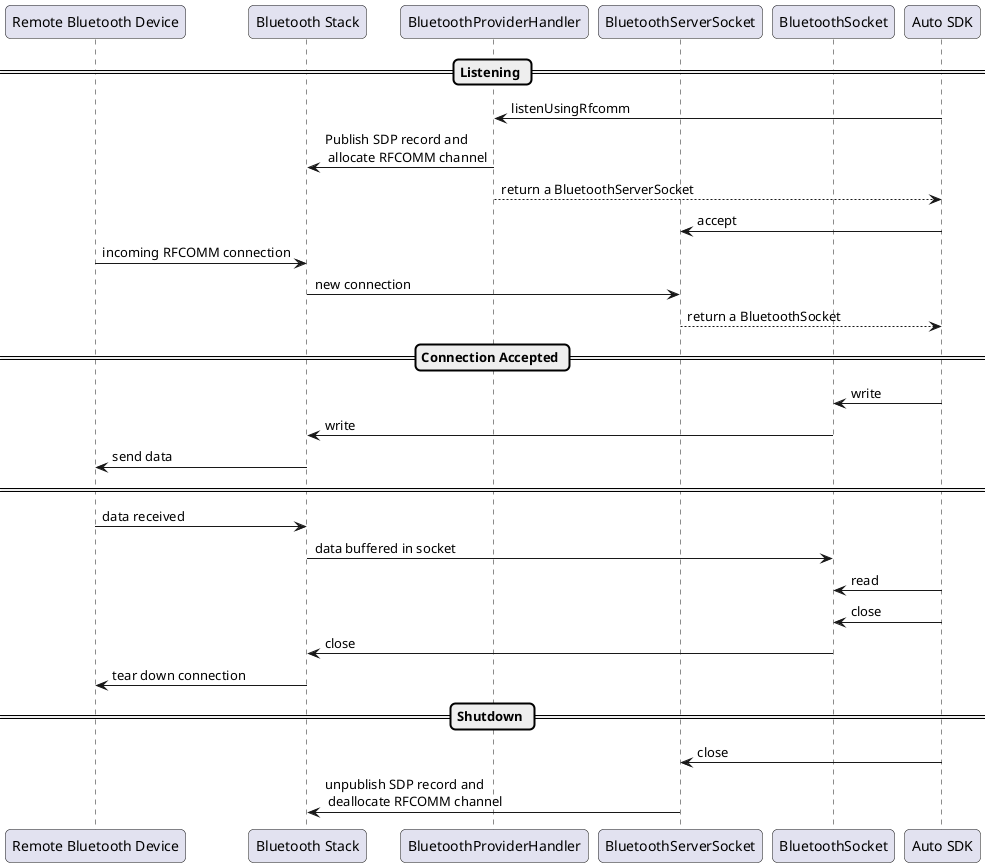 @startuml
skinparam roundcorner 10
participant "Remote Bluetooth Device" as RBTD
participant "Bluetooth Stack" as STACK
participant "BluetoothProviderHandler" as BTPH
participant "BluetoothServerSocket" as BTSS
participant "BluetoothSocket" as BTS
participant "Auto SDK" as AAC

== Listening ==

AAC -> BTPH : listenUsingRfcomm
BTPH -> STACK : Publish SDP record and\n allocate RFCOMM channel
BTPH --> AAC : return a BluetoothServerSocket

AAC -> BTSS : accept
RBTD -> STACK : incoming RFCOMM connection
STACK -> BTSS : new connection

BTSS --> AAC : return a BluetoothSocket

== Connection Accepted ==

AAC -> BTS : write
BTS -> STACK : write
STACK -> RBTD : send data

== ==

RBTD -> STACK : data received
STACK -> BTS : data buffered in socket
AAC -> BTS : read
AAC -> BTS : close
BTS -> STACK : close
STACK -> RBTD : tear down connection

== Shutdown ==

AAC -> BTSS : close
BTSS -> STACK : unpublish SDP record and\n deallocate RFCOMM channel
@enduml
